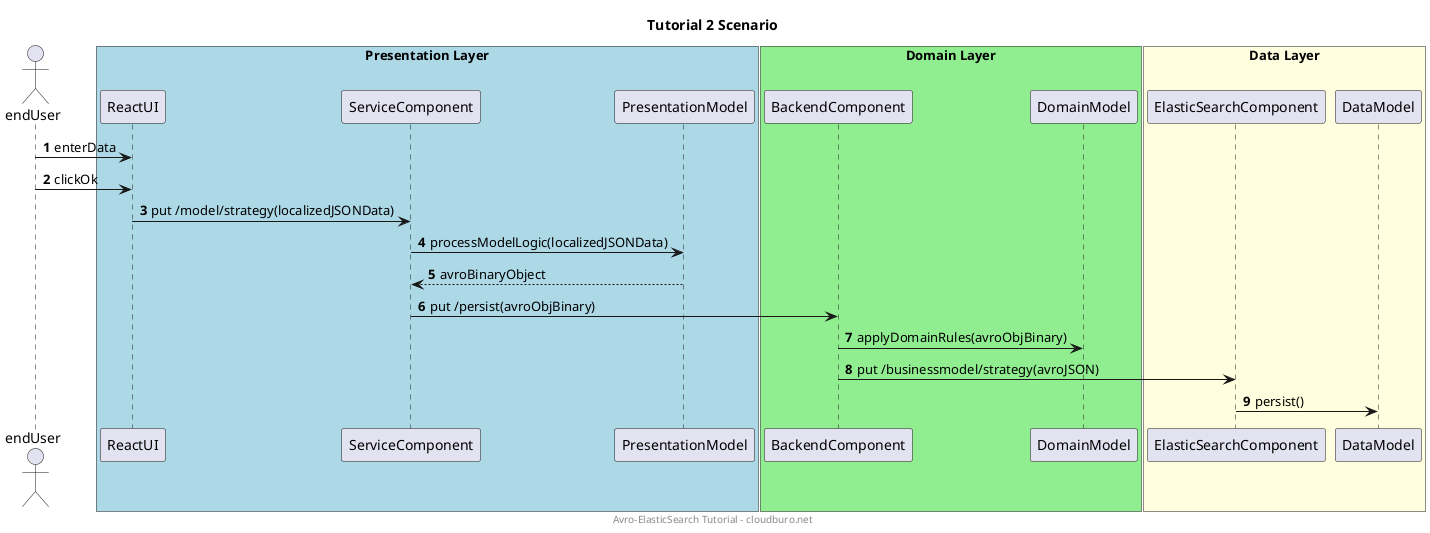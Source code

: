 @startuml
title "Tutorial 2 Scenario"
footer "Avro-ElasticSearch Tutorial - cloudburo.net"

actor endUser
box "Presentation Layer" #LightBlue
participant ReactUI
participant ServiceComponent
participant PresentationModel
end box
box "Domain Layer" #LightGreen
participant BackendComponent
participant DomainModel
end box
box "Data Layer" #LightYellow
participant ElasticSearchComponent
participant DataModel
end box
autonumber
endUser -> ReactUI: enterData
endUser -> ReactUI: clickOk
ReactUI -> ServiceComponent: put /model/strategy(localizedJSONData)
ServiceComponent -> PresentationModel: processModelLogic(localizedJSONData)
PresentationModel --> ServiceComponent: avroBinaryObject
ServiceComponent -> BackendComponent: put /persist(avroObjBinary)
BackendComponent -> DomainModel: applyDomainRules(avroObjBinary)
BackendComponent -> ElasticSearchComponent: put /businessmodel/strategy(avroJSON)
ElasticSearchComponent -> DataModel: persist()
@enduml
